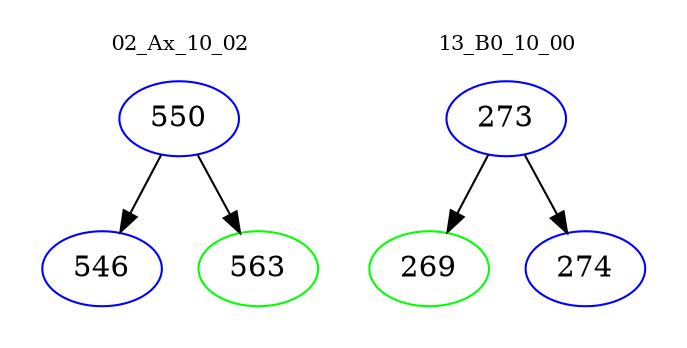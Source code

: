 digraph{
subgraph cluster_0 {
color = white
label = "02_Ax_10_02";
fontsize=10;
T0_550 [label="550", color="blue"]
T0_550 -> T0_546 [color="black"]
T0_546 [label="546", color="blue"]
T0_550 -> T0_563 [color="black"]
T0_563 [label="563", color="green"]
}
subgraph cluster_1 {
color = white
label = "13_B0_10_00";
fontsize=10;
T1_273 [label="273", color="blue"]
T1_273 -> T1_269 [color="black"]
T1_269 [label="269", color="green"]
T1_273 -> T1_274 [color="black"]
T1_274 [label="274", color="blue"]
}
}
